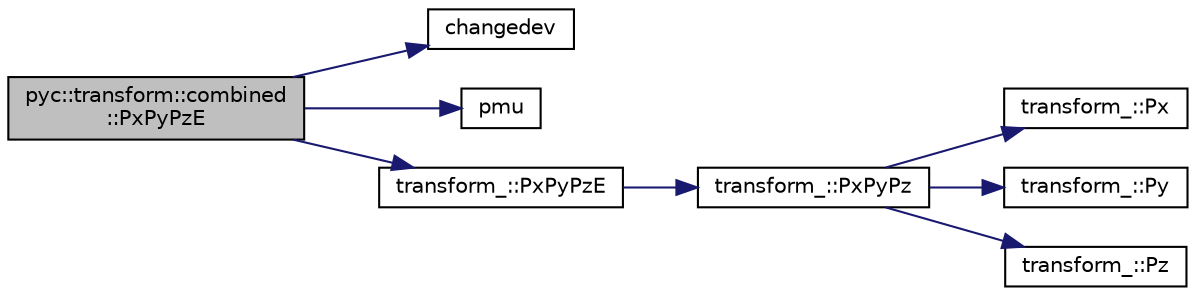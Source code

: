 digraph "pyc::transform::combined::PxPyPzE"
{
 // INTERACTIVE_SVG=YES
 // LATEX_PDF_SIZE
  edge [fontname="Helvetica",fontsize="10",labelfontname="Helvetica",labelfontsize="10"];
  node [fontname="Helvetica",fontsize="10",shape=record];
  rankdir="LR";
  Node1 [label="pyc::transform::combined\l::PxPyPzE",height=0.2,width=0.4,color="black", fillcolor="grey75", style="filled", fontcolor="black",tooltip=" "];
  Node1 -> Node2 [color="midnightblue",fontsize="10",style="solid",fontname="Helvetica"];
  Node2 [label="changedev",height=0.2,width=0.4,color="black", fillcolor="white", style="filled",URL="$utils_8h.html#a123aed6d73594e07c6401a7a6c587808",tooltip=" "];
  Node1 -> Node3 [color="midnightblue",fontsize="10",style="solid",fontname="Helvetica"];
  Node3 [label="pmu",height=0.2,width=0.4,color="black", fillcolor="white", style="filled",URL="$events_2exp__mc20_2include_2exp__mc20_2particles_8h.html#a2cc03530ee1fa07a8d1a500ed869c93f",tooltip=" "];
  Node1 -> Node4 [color="midnightblue",fontsize="10",style="solid",fontname="Helvetica"];
  Node4 [label="transform_::PxPyPzE",height=0.2,width=0.4,color="black", fillcolor="white", style="filled",URL="$namespacetransform__.html#a87dc88421ea78ec3b9c73c86cc5ade19",tooltip="Computes the 4-momentum (Px, Py, Pz, E)."];
  Node4 -> Node5 [color="midnightblue",fontsize="10",style="solid",fontname="Helvetica"];
  Node5 [label="transform_::PxPyPz",height=0.2,width=0.4,color="black", fillcolor="white", style="filled",URL="$namespacetransform__.html#aa38819d479d31edd3f79b4f8e96ef8be",tooltip="Computes the 3-momentum (Px, Py, Pz)."];
  Node5 -> Node6 [color="midnightblue",fontsize="10",style="solid",fontname="Helvetica"];
  Node6 [label="transform_::Px",height=0.2,width=0.4,color="black", fillcolor="white", style="filled",URL="$namespacetransform__.html#a4573dda96168ebbd38a408e64cc3d5ff",tooltip="Computes the x-component of momentum (Px)."];
  Node5 -> Node7 [color="midnightblue",fontsize="10",style="solid",fontname="Helvetica"];
  Node7 [label="transform_::Py",height=0.2,width=0.4,color="black", fillcolor="white", style="filled",URL="$namespacetransform__.html#a51363ab29a6390a86a8ea75573a7a196",tooltip="Computes the y-component of momentum (Py)."];
  Node5 -> Node8 [color="midnightblue",fontsize="10",style="solid",fontname="Helvetica"];
  Node8 [label="transform_::Pz",height=0.2,width=0.4,color="black", fillcolor="white", style="filled",URL="$namespacetransform__.html#a28be39b0041a97b1667ccd1ff301f784",tooltip="Computes the z-component of momentum (Pz)."];
}
